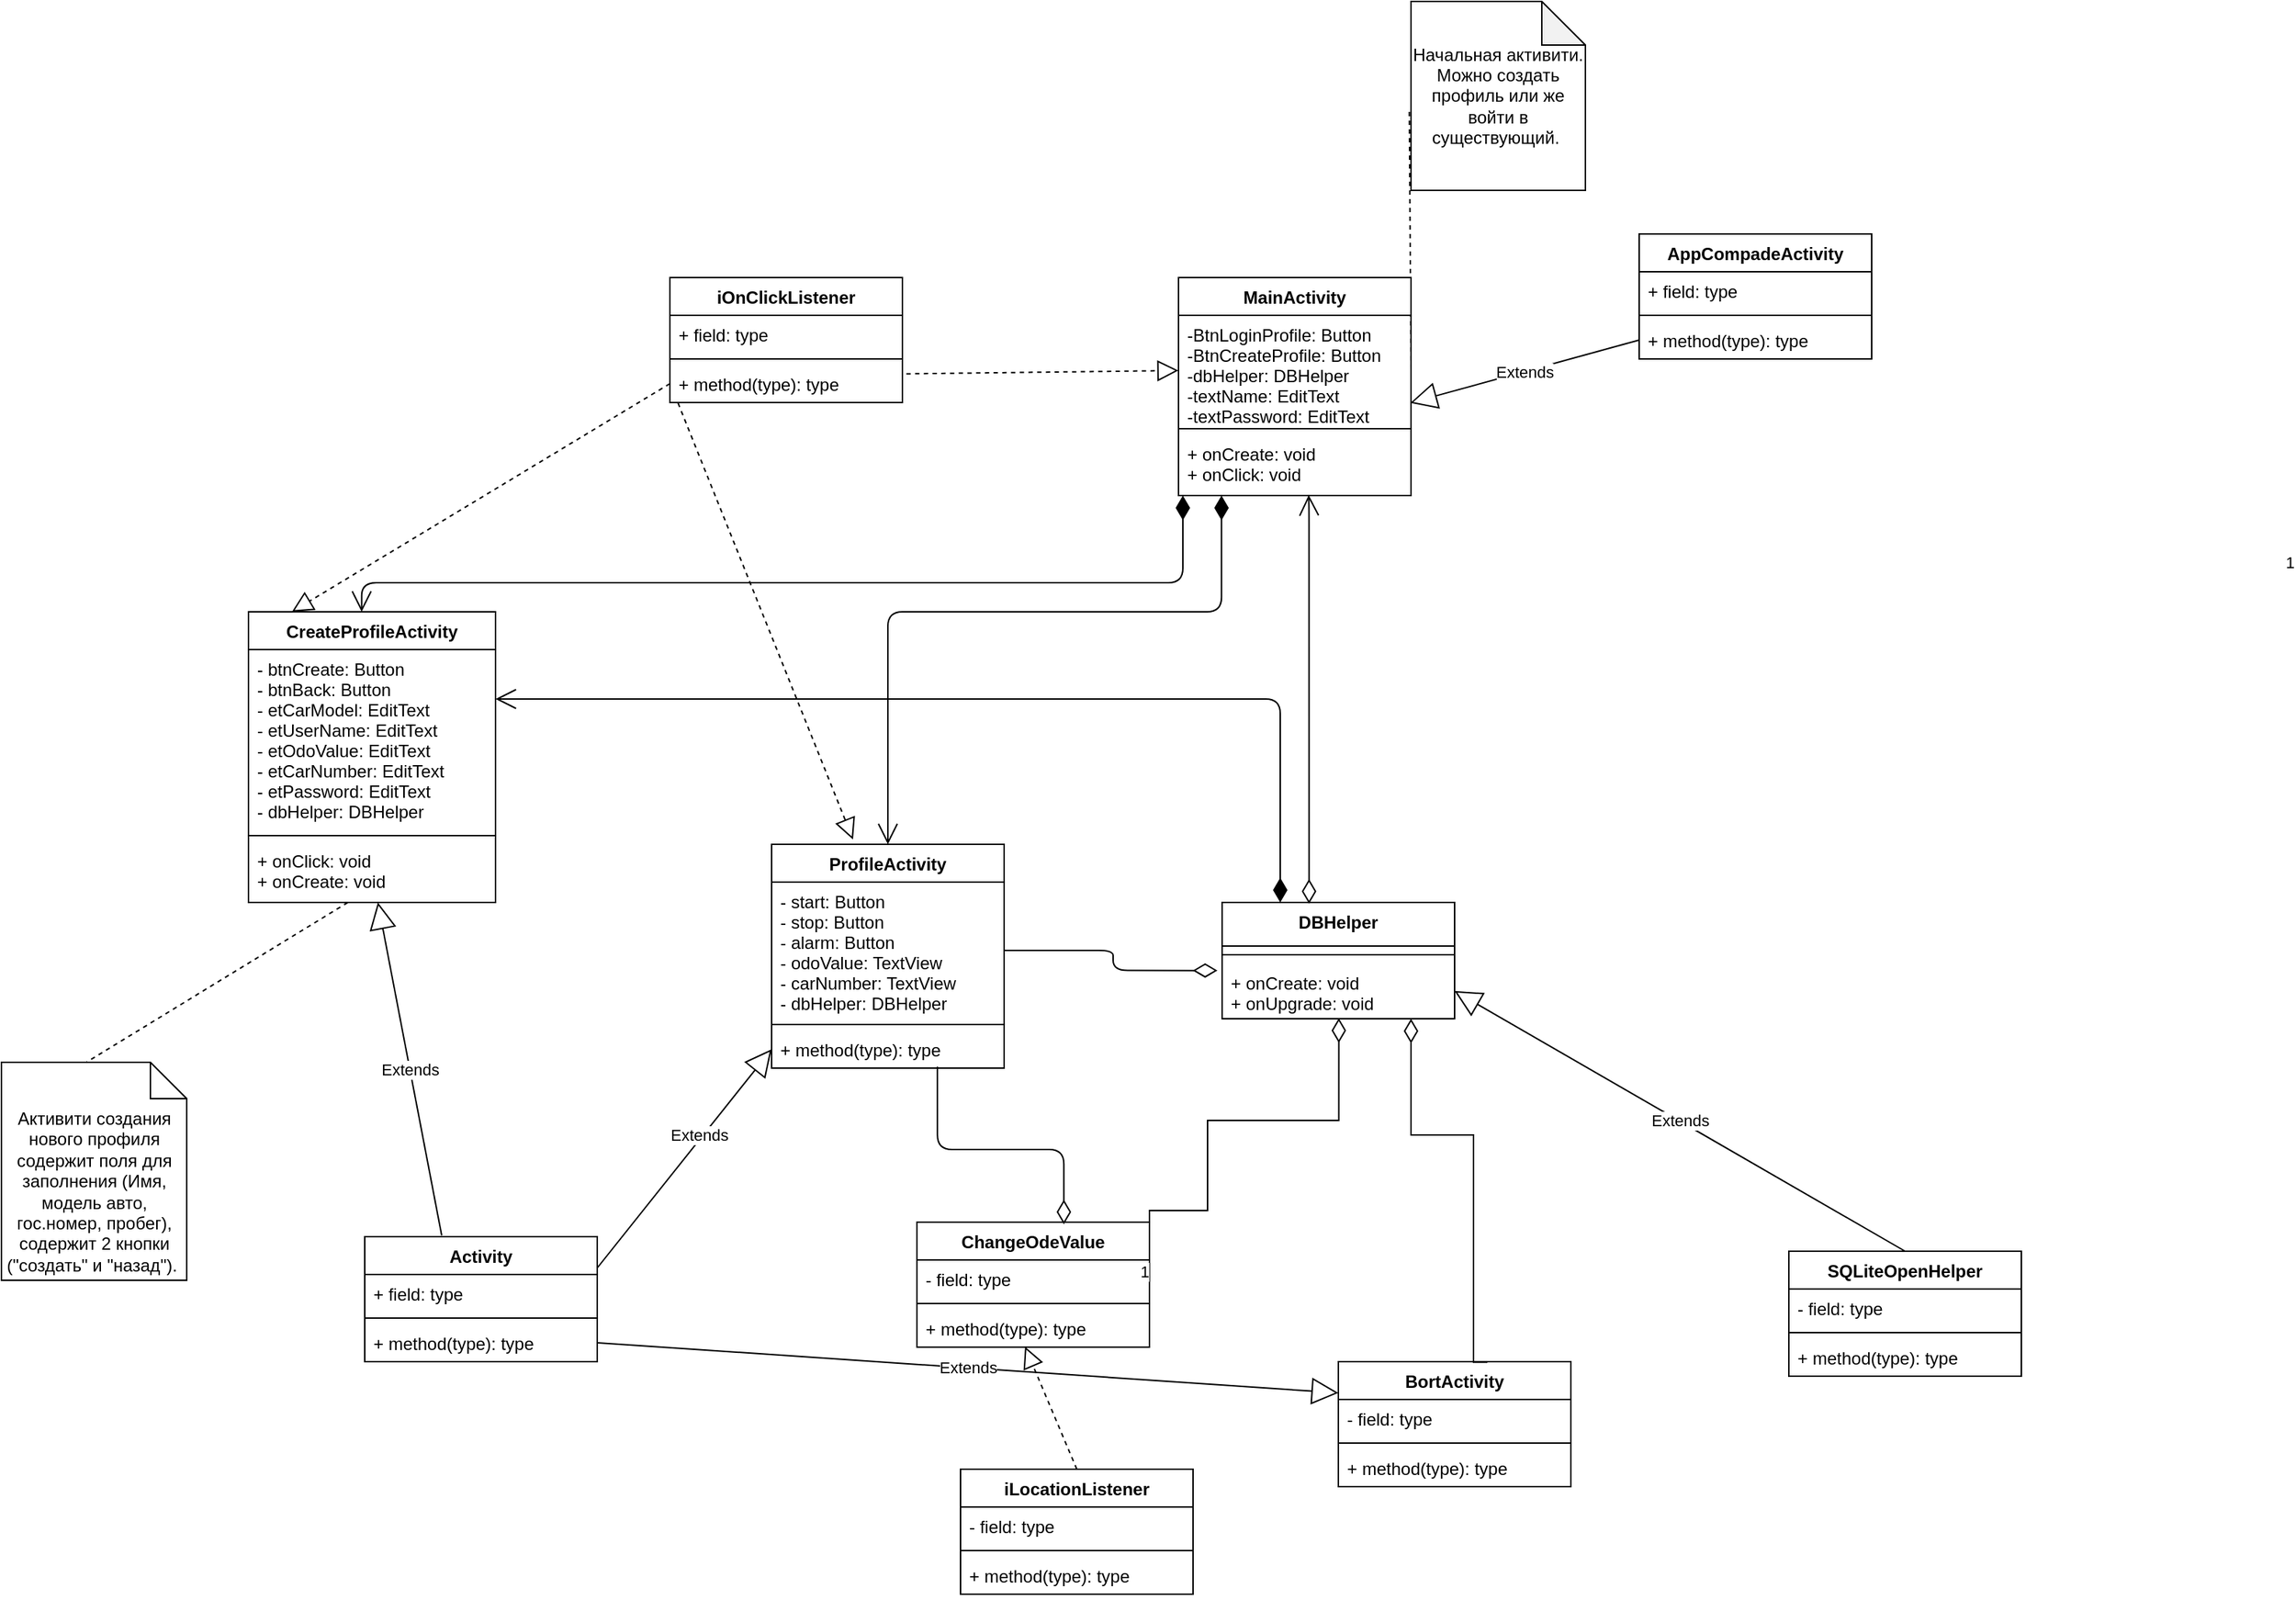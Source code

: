 <mxfile version="13.10.0" type="github">
  <diagram id="C5RBs43oDa-KdzZeNtuy" name="Page-1">
    <mxGraphModel dx="1848" dy="1736" grid="1" gridSize="10" guides="1" tooltips="1" connect="1" arrows="1" fold="1" page="1" pageScale="1" pageWidth="827" pageHeight="1169" math="0" shadow="0">
      <root>
        <mxCell id="WIyWlLk6GJQsqaUBKTNV-0" />
        <mxCell id="WIyWlLk6GJQsqaUBKTNV-1" parent="WIyWlLk6GJQsqaUBKTNV-0" />
        <mxCell id="MWLD1dHodhY7ivmaf8xJ-8" value="Начальная активити. Можно создать профиль или же войти в существующий.&amp;nbsp;" style="shape=note;whiteSpace=wrap;html=1;backgroundOutline=1;darkOpacity=0.05;" parent="WIyWlLk6GJQsqaUBKTNV-1" vertex="1">
          <mxGeometry x="510" y="-180" width="120" height="130" as="geometry" />
        </mxCell>
        <mxCell id="MWLD1dHodhY7ivmaf8xJ-9" value="" style="endArrow=none;dashed=1;html=1;exitX=1;exitY=0.5;exitDx=0;exitDy=0;entryX=-0.01;entryY=0.564;entryDx=0;entryDy=0;entryPerimeter=0;" parent="WIyWlLk6GJQsqaUBKTNV-1" source="gEvGJwE6Dd_fPejVoH91-1" target="MWLD1dHodhY7ivmaf8xJ-8" edge="1">
          <mxGeometry width="50" height="50" relative="1" as="geometry">
            <mxPoint x="494" y="169" as="sourcePoint" />
            <mxPoint x="560" y="122" as="targetPoint" />
          </mxGeometry>
        </mxCell>
        <mxCell id="MWLD1dHodhY7ivmaf8xJ-10" value="" style="endArrow=open;html=1;endSize=12;startArrow=diamondThin;startSize=14;startFill=1;edgeStyle=orthogonalEdgeStyle;align=left;verticalAlign=bottom;entryX=0.5;entryY=0;entryDx=0;entryDy=0;exitX=0.185;exitY=1.001;exitDx=0;exitDy=0;exitPerimeter=0;" parent="WIyWlLk6GJQsqaUBKTNV-1" target="MWLD1dHodhY7ivmaf8xJ-11" edge="1" source="gEvGJwE6Dd_fPejVoH91-3">
          <mxGeometry x="-1" y="3" relative="1" as="geometry">
            <mxPoint x="380" y="160" as="sourcePoint" />
            <mxPoint x="410" y="280" as="targetPoint" />
            <Array as="points">
              <mxPoint x="380" y="240" />
              <mxPoint x="150" y="240" />
            </Array>
          </mxGeometry>
        </mxCell>
        <mxCell id="MWLD1dHodhY7ivmaf8xJ-11" value="ProfileActivity" style="swimlane;fontStyle=1;align=center;verticalAlign=top;childLayout=stackLayout;horizontal=1;startSize=26;horizontalStack=0;resizeParent=1;resizeParentMax=0;resizeLast=0;collapsible=1;marginBottom=0;" parent="WIyWlLk6GJQsqaUBKTNV-1" vertex="1">
          <mxGeometry x="70" y="400" width="160" height="154" as="geometry" />
        </mxCell>
        <mxCell id="MWLD1dHodhY7ivmaf8xJ-12" value="- start: Button&#xa;- stop: Button&#xa;- alarm: Button&#xa;- odoValue: TextView&#xa;- carNumber: TextView&#xa;- dbHelper: DBHelper" style="text;strokeColor=none;fillColor=none;align=left;verticalAlign=top;spacingLeft=4;spacingRight=4;overflow=hidden;rotatable=0;points=[[0,0.5],[1,0.5]];portConstraint=eastwest;" parent="MWLD1dHodhY7ivmaf8xJ-11" vertex="1">
          <mxGeometry y="26" width="160" height="94" as="geometry" />
        </mxCell>
        <mxCell id="MWLD1dHodhY7ivmaf8xJ-13" value="" style="line;strokeWidth=1;fillColor=none;align=left;verticalAlign=middle;spacingTop=-1;spacingLeft=3;spacingRight=3;rotatable=0;labelPosition=right;points=[];portConstraint=eastwest;" parent="MWLD1dHodhY7ivmaf8xJ-11" vertex="1">
          <mxGeometry y="120" width="160" height="8" as="geometry" />
        </mxCell>
        <mxCell id="MWLD1dHodhY7ivmaf8xJ-14" value="+ method(type): type" style="text;strokeColor=none;fillColor=none;align=left;verticalAlign=top;spacingLeft=4;spacingRight=4;overflow=hidden;rotatable=0;points=[[0,0.5],[1,0.5]];portConstraint=eastwest;" parent="MWLD1dHodhY7ivmaf8xJ-11" vertex="1">
          <mxGeometry y="128" width="160" height="26" as="geometry" />
        </mxCell>
        <mxCell id="MWLD1dHodhY7ivmaf8xJ-15" value="CreateProfileActivity" style="swimlane;fontStyle=1;align=center;verticalAlign=top;childLayout=stackLayout;horizontal=1;startSize=26;horizontalStack=0;resizeParent=1;resizeParentMax=0;resizeLast=0;collapsible=1;marginBottom=0;" parent="WIyWlLk6GJQsqaUBKTNV-1" vertex="1">
          <mxGeometry x="-290" y="240" width="170" height="200" as="geometry" />
        </mxCell>
        <mxCell id="MWLD1dHodhY7ivmaf8xJ-16" value="- btnCreate: Button&#xa;- btnBack: Button&#xa;- etCarModel: EditText&#xa;- etUserName: EditText&#xa;- etOdoValue: EditText&#xa;- etCarNumber: EditText&#xa;- etPassword: EditText&#xa;- dbHelper: DBHelper" style="text;strokeColor=none;fillColor=none;align=left;verticalAlign=top;spacingLeft=4;spacingRight=4;overflow=hidden;rotatable=0;points=[[0,0.5],[1,0.5]];portConstraint=eastwest;" parent="MWLD1dHodhY7ivmaf8xJ-15" vertex="1">
          <mxGeometry y="26" width="170" height="124" as="geometry" />
        </mxCell>
        <mxCell id="MWLD1dHodhY7ivmaf8xJ-17" value="" style="line;strokeWidth=1;fillColor=none;align=left;verticalAlign=middle;spacingTop=-1;spacingLeft=3;spacingRight=3;rotatable=0;labelPosition=right;points=[];portConstraint=eastwest;" parent="MWLD1dHodhY7ivmaf8xJ-15" vertex="1">
          <mxGeometry y="150" width="170" height="8" as="geometry" />
        </mxCell>
        <mxCell id="MWLD1dHodhY7ivmaf8xJ-18" value="+ onClick: void&#xa;+ onCreate: void" style="text;strokeColor=none;fillColor=none;align=left;verticalAlign=top;spacingLeft=4;spacingRight=4;overflow=hidden;rotatable=0;points=[[0,0.5],[1,0.5]];portConstraint=eastwest;" parent="MWLD1dHodhY7ivmaf8xJ-15" vertex="1">
          <mxGeometry y="158" width="170" height="42" as="geometry" />
        </mxCell>
        <mxCell id="MWLD1dHodhY7ivmaf8xJ-19" value="" style="endArrow=open;html=1;endSize=12;startArrow=diamondThin;startSize=14;startFill=1;edgeStyle=orthogonalEdgeStyle;align=left;verticalAlign=bottom;entryX=0.458;entryY=0;entryDx=0;entryDy=0;entryPerimeter=0;" parent="WIyWlLk6GJQsqaUBKTNV-1" target="MWLD1dHodhY7ivmaf8xJ-15" edge="1" source="gEvGJwE6Dd_fPejVoH91-3">
          <mxGeometry x="-1" y="10" relative="1" as="geometry">
            <mxPoint x="300" y="150" as="sourcePoint" />
            <mxPoint x="620" y="280" as="targetPoint" />
            <Array as="points">
              <mxPoint x="353" y="220" />
              <mxPoint x="-212" y="220" />
            </Array>
            <mxPoint as="offset" />
          </mxGeometry>
        </mxCell>
        <mxCell id="gEvGJwE6Dd_fPejVoH91-0" value="MainActivity" style="swimlane;fontStyle=1;align=center;verticalAlign=top;childLayout=stackLayout;horizontal=1;startSize=26;horizontalStack=0;resizeParent=1;resizeParentMax=0;resizeLast=0;collapsible=1;marginBottom=0;" parent="WIyWlLk6GJQsqaUBKTNV-1" vertex="1">
          <mxGeometry x="350" y="10" width="160" height="150" as="geometry" />
        </mxCell>
        <mxCell id="gEvGJwE6Dd_fPejVoH91-1" value="-BtnLoginProfile: Button&#xa;-BtnCreateProfile: Button&#xa;-dbHelper: DBHelper&#xa;-textName: EditText&#xa;-textPassword: EditText&#xa;" style="text;strokeColor=none;fillColor=none;align=left;verticalAlign=top;spacingLeft=4;spacingRight=4;overflow=hidden;rotatable=0;points=[[0,0.5],[1,0.5]];portConstraint=eastwest;" parent="gEvGJwE6Dd_fPejVoH91-0" vertex="1">
          <mxGeometry y="26" width="160" height="74" as="geometry" />
        </mxCell>
        <mxCell id="gEvGJwE6Dd_fPejVoH91-2" value="" style="line;strokeWidth=1;fillColor=none;align=left;verticalAlign=middle;spacingTop=-1;spacingLeft=3;spacingRight=3;rotatable=0;labelPosition=right;points=[];portConstraint=eastwest;" parent="gEvGJwE6Dd_fPejVoH91-0" vertex="1">
          <mxGeometry y="100" width="160" height="8" as="geometry" />
        </mxCell>
        <mxCell id="gEvGJwE6Dd_fPejVoH91-3" value="+ onCreate: void&#xa;+ onClick: void" style="text;strokeColor=none;fillColor=none;align=left;verticalAlign=top;spacingLeft=4;spacingRight=4;overflow=hidden;rotatable=0;points=[[0,0.5],[1,0.5]];portConstraint=eastwest;" parent="gEvGJwE6Dd_fPejVoH91-0" vertex="1">
          <mxGeometry y="108" width="160" height="42" as="geometry" />
        </mxCell>
        <mxCell id="gEvGJwE6Dd_fPejVoH91-7" value="DBHelper" style="swimlane;fontStyle=1;align=center;verticalAlign=top;childLayout=stackLayout;horizontal=1;startSize=30;horizontalStack=0;resizeParent=1;resizeParentMax=0;resizeLast=0;collapsible=1;marginBottom=0;" parent="WIyWlLk6GJQsqaUBKTNV-1" vertex="1">
          <mxGeometry x="380" y="440" width="160" height="80" as="geometry" />
        </mxCell>
        <mxCell id="gEvGJwE6Dd_fPejVoH91-9" value="" style="line;strokeWidth=1;fillColor=none;align=left;verticalAlign=middle;spacingTop=-1;spacingLeft=3;spacingRight=3;rotatable=0;labelPosition=right;points=[];portConstraint=eastwest;" parent="gEvGJwE6Dd_fPejVoH91-7" vertex="1">
          <mxGeometry y="30" width="160" height="12" as="geometry" />
        </mxCell>
        <mxCell id="gEvGJwE6Dd_fPejVoH91-10" value="+ onCreate: void&#xa;+ onUpgrade: void" style="text;strokeColor=none;fillColor=none;align=left;verticalAlign=top;spacingLeft=4;spacingRight=4;overflow=hidden;rotatable=0;points=[[0,0.5],[1,0.5]];portConstraint=eastwest;" parent="gEvGJwE6Dd_fPejVoH91-7" vertex="1">
          <mxGeometry y="42" width="160" height="38" as="geometry" />
        </mxCell>
        <mxCell id="gEvGJwE6Dd_fPejVoH91-11" value="Активити создания нового профиля содержит поля для заполнения (Имя, модель авто, гос.номер, пробег), содержит 2 кнопки (&quot;создать&quot; и &quot;назад&quot;).&amp;nbsp;" style="shape=note2;boundedLbl=1;whiteSpace=wrap;html=1;size=25;verticalAlign=top;align=center;" parent="WIyWlLk6GJQsqaUBKTNV-1" vertex="1">
          <mxGeometry x="-460" y="550" width="127.5" height="150" as="geometry" />
        </mxCell>
        <mxCell id="gEvGJwE6Dd_fPejVoH91-12" value="" style="endArrow=none;dashed=1;html=1;entryX=0.458;entryY=0;entryDx=0;entryDy=0;entryPerimeter=0;exitX=0.402;exitY=1.001;exitDx=0;exitDy=0;exitPerimeter=0;" parent="WIyWlLk6GJQsqaUBKTNV-1" target="gEvGJwE6Dd_fPejVoH91-11" edge="1" source="MWLD1dHodhY7ivmaf8xJ-18">
          <mxGeometry width="50" height="50" relative="1" as="geometry">
            <mxPoint x="620" y="520" as="sourcePoint" />
            <mxPoint x="568.8" y="133.32" as="targetPoint" />
            <Array as="points" />
          </mxGeometry>
        </mxCell>
        <mxCell id="wjXd9ibWL331jb071DOq-7" value="1" style="endArrow=open;html=1;endSize=12;startArrow=diamondThin;startSize=14;startFill=0;edgeStyle=orthogonalEdgeStyle;align=left;verticalAlign=bottom;exitX=0.374;exitY=0.011;exitDx=0;exitDy=0;strokeWidth=1;exitPerimeter=0;editable=0;entryX=0.56;entryY=0.992;entryDx=0;entryDy=0;entryPerimeter=0;" edge="1" parent="WIyWlLk6GJQsqaUBKTNV-1" source="gEvGJwE6Dd_fPejVoH91-7" target="gEvGJwE6Dd_fPejVoH91-3">
          <mxGeometry x="0.613" y="-670" relative="1" as="geometry">
            <mxPoint x="220" y="230" as="sourcePoint" />
            <mxPoint x="500" y="210" as="targetPoint" />
            <Array as="points">
              <mxPoint x="440" y="170" />
            </Array>
            <mxPoint y="1" as="offset" />
          </mxGeometry>
        </mxCell>
        <mxCell id="wjXd9ibWL331jb071DOq-8" value="" style="endArrow=none;html=1;endSize=12;startArrow=diamondThin;startSize=14;startFill=0;edgeStyle=orthogonalEdgeStyle;align=left;verticalAlign=bottom;exitX=-0.02;exitY=0.127;exitDx=0;exitDy=0;entryX=1;entryY=0.5;entryDx=0;entryDy=0;strokeWidth=1;exitPerimeter=0;endFill=0;" edge="1" parent="WIyWlLk6GJQsqaUBKTNV-1" source="gEvGJwE6Dd_fPejVoH91-10" target="MWLD1dHodhY7ivmaf8xJ-12">
          <mxGeometry x="-1" y="-183" relative="1" as="geometry">
            <mxPoint x="420" y="290" as="sourcePoint" />
            <mxPoint x="420" y="210" as="targetPoint" />
            <mxPoint x="153" y="83" as="offset" />
          </mxGeometry>
        </mxCell>
        <mxCell id="wjXd9ibWL331jb071DOq-9" value="" style="endArrow=open;html=1;endSize=12;startArrow=diamondThin;startSize=14;startFill=1;edgeStyle=orthogonalEdgeStyle;align=left;verticalAlign=bottom;exitX=0.25;exitY=0;exitDx=0;exitDy=0;strokeWidth=1;" edge="1" parent="WIyWlLk6GJQsqaUBKTNV-1" source="gEvGJwE6Dd_fPejVoH91-7">
          <mxGeometry x="-1" y="3" relative="1" as="geometry">
            <mxPoint x="430" y="300" as="sourcePoint" />
            <mxPoint x="-120" y="300" as="targetPoint" />
            <Array as="points">
              <mxPoint x="420" y="300" />
            </Array>
          </mxGeometry>
        </mxCell>
        <mxCell id="wjXd9ibWL331jb071DOq-11" value="ChangeOdeValue" style="swimlane;fontStyle=1;align=center;verticalAlign=top;childLayout=stackLayout;horizontal=1;startSize=26;horizontalStack=0;resizeParent=1;resizeParentMax=0;resizeLast=0;collapsible=1;marginBottom=0;" vertex="1" parent="WIyWlLk6GJQsqaUBKTNV-1">
          <mxGeometry x="170" y="660" width="160" height="86" as="geometry" />
        </mxCell>
        <mxCell id="wjXd9ibWL331jb071DOq-12" value="- field: type" style="text;strokeColor=none;fillColor=none;align=left;verticalAlign=top;spacingLeft=4;spacingRight=4;overflow=hidden;rotatable=0;points=[[0,0.5],[1,0.5]];portConstraint=eastwest;" vertex="1" parent="wjXd9ibWL331jb071DOq-11">
          <mxGeometry y="26" width="160" height="26" as="geometry" />
        </mxCell>
        <mxCell id="wjXd9ibWL331jb071DOq-13" value="" style="line;strokeWidth=1;fillColor=none;align=left;verticalAlign=middle;spacingTop=-1;spacingLeft=3;spacingRight=3;rotatable=0;labelPosition=right;points=[];portConstraint=eastwest;" vertex="1" parent="wjXd9ibWL331jb071DOq-11">
          <mxGeometry y="52" width="160" height="8" as="geometry" />
        </mxCell>
        <mxCell id="wjXd9ibWL331jb071DOq-14" value="+ method(type): type" style="text;strokeColor=none;fillColor=none;align=left;verticalAlign=top;spacingLeft=4;spacingRight=4;overflow=hidden;rotatable=0;points=[[0,0.5],[1,0.5]];portConstraint=eastwest;" vertex="1" parent="wjXd9ibWL331jb071DOq-11">
          <mxGeometry y="60" width="160" height="26" as="geometry" />
        </mxCell>
        <mxCell id="wjXd9ibWL331jb071DOq-15" value="" style="endArrow=none;html=1;endSize=12;startArrow=diamondThin;startSize=14;startFill=0;edgeStyle=orthogonalEdgeStyle;strokeWidth=1;entryX=1;entryY=0.25;entryDx=0;entryDy=0;endFill=0;exitX=0.502;exitY=0.991;exitDx=0;exitDy=0;exitPerimeter=0;rounded=0;" edge="1" parent="WIyWlLk6GJQsqaUBKTNV-1" source="gEvGJwE6Dd_fPejVoH91-10" target="wjXd9ibWL331jb071DOq-11">
          <mxGeometry relative="1" as="geometry">
            <mxPoint x="360" y="570" as="sourcePoint" />
            <mxPoint x="520" y="570" as="targetPoint" />
            <Array as="points">
              <mxPoint x="460" y="590" />
              <mxPoint x="370" y="590" />
              <mxPoint x="370" y="652" />
            </Array>
          </mxGeometry>
        </mxCell>
        <mxCell id="wjXd9ibWL331jb071DOq-17" value="1" style="edgeLabel;resizable=0;html=1;align=right;verticalAlign=top;" connectable="0" vertex="1" parent="wjXd9ibWL331jb071DOq-15">
          <mxGeometry x="1" relative="1" as="geometry" />
        </mxCell>
        <mxCell id="wjXd9ibWL331jb071DOq-18" value="" style="endArrow=none;html=1;endSize=12;startArrow=diamondThin;startSize=14;startFill=0;edgeStyle=orthogonalEdgeStyle;strokeWidth=1;entryX=0.713;entryY=0.962;entryDx=0;entryDy=0;exitX=0.632;exitY=0.017;exitDx=0;exitDy=0;exitPerimeter=0;endFill=0;entryPerimeter=0;rounded=1;" edge="1" parent="WIyWlLk6GJQsqaUBKTNV-1" source="wjXd9ibWL331jb071DOq-11" target="MWLD1dHodhY7ivmaf8xJ-14">
          <mxGeometry relative="1" as="geometry">
            <mxPoint x="518.16" y="529.908" as="sourcePoint" />
            <mxPoint x="370" y="661.5" as="targetPoint" />
            <Array as="points">
              <mxPoint x="271" y="610" />
              <mxPoint x="184" y="610" />
            </Array>
          </mxGeometry>
        </mxCell>
        <mxCell id="wjXd9ibWL331jb071DOq-20" value="BortActivity" style="swimlane;fontStyle=1;align=center;verticalAlign=top;childLayout=stackLayout;horizontal=1;startSize=26;horizontalStack=0;resizeParent=1;resizeParentMax=0;resizeLast=0;collapsible=1;marginBottom=0;" vertex="1" parent="WIyWlLk6GJQsqaUBKTNV-1">
          <mxGeometry x="460" y="756" width="160" height="86" as="geometry" />
        </mxCell>
        <mxCell id="wjXd9ibWL331jb071DOq-21" value="- field: type" style="text;strokeColor=none;fillColor=none;align=left;verticalAlign=top;spacingLeft=4;spacingRight=4;overflow=hidden;rotatable=0;points=[[0,0.5],[1,0.5]];portConstraint=eastwest;" vertex="1" parent="wjXd9ibWL331jb071DOq-20">
          <mxGeometry y="26" width="160" height="26" as="geometry" />
        </mxCell>
        <mxCell id="wjXd9ibWL331jb071DOq-22" value="" style="line;strokeWidth=1;fillColor=none;align=left;verticalAlign=middle;spacingTop=-1;spacingLeft=3;spacingRight=3;rotatable=0;labelPosition=right;points=[];portConstraint=eastwest;" vertex="1" parent="wjXd9ibWL331jb071DOq-20">
          <mxGeometry y="52" width="160" height="8" as="geometry" />
        </mxCell>
        <mxCell id="wjXd9ibWL331jb071DOq-23" value="+ method(type): type" style="text;strokeColor=none;fillColor=none;align=left;verticalAlign=top;spacingLeft=4;spacingRight=4;overflow=hidden;rotatable=0;points=[[0,0.5],[1,0.5]];portConstraint=eastwest;" vertex="1" parent="wjXd9ibWL331jb071DOq-20">
          <mxGeometry y="60" width="160" height="26" as="geometry" />
        </mxCell>
        <mxCell id="wjXd9ibWL331jb071DOq-24" value="" style="endArrow=none;html=1;endSize=12;startArrow=diamondThin;startSize=14;startFill=0;edgeStyle=orthogonalEdgeStyle;strokeWidth=1;entryX=0.641;entryY=0.005;entryDx=0;entryDy=0;endFill=0;entryPerimeter=0;rounded=0;" edge="1" parent="WIyWlLk6GJQsqaUBKTNV-1" source="gEvGJwE6Dd_fPejVoH91-10" target="wjXd9ibWL331jb071DOq-20">
          <mxGeometry relative="1" as="geometry">
            <mxPoint x="510" y="522" as="sourcePoint" />
            <mxPoint x="370" y="661.5" as="targetPoint" />
            <Array as="points">
              <mxPoint x="510" y="600" />
              <mxPoint x="553" y="600" />
            </Array>
          </mxGeometry>
        </mxCell>
        <mxCell id="wjXd9ibWL331jb071DOq-26" value="Activity" style="swimlane;fontStyle=1;align=center;verticalAlign=top;childLayout=stackLayout;horizontal=1;startSize=26;horizontalStack=0;resizeParent=1;resizeParentMax=0;resizeLast=0;collapsible=1;marginBottom=0;" vertex="1" parent="WIyWlLk6GJQsqaUBKTNV-1">
          <mxGeometry x="-210" y="670" width="160" height="86" as="geometry" />
        </mxCell>
        <mxCell id="wjXd9ibWL331jb071DOq-27" value="+ field: type" style="text;strokeColor=none;fillColor=none;align=left;verticalAlign=top;spacingLeft=4;spacingRight=4;overflow=hidden;rotatable=0;points=[[0,0.5],[1,0.5]];portConstraint=eastwest;" vertex="1" parent="wjXd9ibWL331jb071DOq-26">
          <mxGeometry y="26" width="160" height="26" as="geometry" />
        </mxCell>
        <mxCell id="wjXd9ibWL331jb071DOq-28" value="" style="line;strokeWidth=1;fillColor=none;align=left;verticalAlign=middle;spacingTop=-1;spacingLeft=3;spacingRight=3;rotatable=0;labelPosition=right;points=[];portConstraint=eastwest;" vertex="1" parent="wjXd9ibWL331jb071DOq-26">
          <mxGeometry y="52" width="160" height="8" as="geometry" />
        </mxCell>
        <mxCell id="wjXd9ibWL331jb071DOq-29" value="+ method(type): type" style="text;strokeColor=none;fillColor=none;align=left;verticalAlign=top;spacingLeft=4;spacingRight=4;overflow=hidden;rotatable=0;points=[[0,0.5],[1,0.5]];portConstraint=eastwest;" vertex="1" parent="wjXd9ibWL331jb071DOq-26">
          <mxGeometry y="60" width="160" height="26" as="geometry" />
        </mxCell>
        <mxCell id="wjXd9ibWL331jb071DOq-30" value="Extends" style="endArrow=block;endSize=16;endFill=0;html=1;exitX=0.331;exitY=-0.01;exitDx=0;exitDy=0;exitPerimeter=0;" edge="1" parent="WIyWlLk6GJQsqaUBKTNV-1" source="wjXd9ibWL331jb071DOq-26" target="MWLD1dHodhY7ivmaf8xJ-18">
          <mxGeometry width="160" relative="1" as="geometry">
            <mxPoint x="-970" y="396" as="sourcePoint" />
            <mxPoint x="-826.124" y="280" as="targetPoint" />
          </mxGeometry>
        </mxCell>
        <mxCell id="wjXd9ibWL331jb071DOq-31" value="Extends" style="endArrow=block;endSize=16;endFill=0;html=1;entryX=0;entryY=0.5;entryDx=0;entryDy=0;rounded=0;exitX=1;exitY=0.25;exitDx=0;exitDy=0;" edge="1" parent="WIyWlLk6GJQsqaUBKTNV-1" source="wjXd9ibWL331jb071DOq-26" target="MWLD1dHodhY7ivmaf8xJ-14">
          <mxGeometry x="0.195" y="2" width="160" relative="1" as="geometry">
            <mxPoint x="970" y="40" as="sourcePoint" />
            <mxPoint x="947.5" y="340" as="targetPoint" />
            <Array as="points" />
            <mxPoint as="offset" />
          </mxGeometry>
        </mxCell>
        <mxCell id="wjXd9ibWL331jb071DOq-32" value="AppCompadeActivity" style="swimlane;fontStyle=1;align=center;verticalAlign=top;childLayout=stackLayout;horizontal=1;startSize=26;horizontalStack=0;resizeParent=1;resizeParentMax=0;resizeLast=0;collapsible=1;marginBottom=0;" vertex="1" parent="WIyWlLk6GJQsqaUBKTNV-1">
          <mxGeometry x="667" y="-20" width="160" height="86" as="geometry" />
        </mxCell>
        <mxCell id="wjXd9ibWL331jb071DOq-33" value="+ field: type" style="text;strokeColor=none;fillColor=none;align=left;verticalAlign=top;spacingLeft=4;spacingRight=4;overflow=hidden;rotatable=0;points=[[0,0.5],[1,0.5]];portConstraint=eastwest;" vertex="1" parent="wjXd9ibWL331jb071DOq-32">
          <mxGeometry y="26" width="160" height="26" as="geometry" />
        </mxCell>
        <mxCell id="wjXd9ibWL331jb071DOq-34" value="" style="line;strokeWidth=1;fillColor=none;align=left;verticalAlign=middle;spacingTop=-1;spacingLeft=3;spacingRight=3;rotatable=0;labelPosition=right;points=[];portConstraint=eastwest;" vertex="1" parent="wjXd9ibWL331jb071DOq-32">
          <mxGeometry y="52" width="160" height="8" as="geometry" />
        </mxCell>
        <mxCell id="wjXd9ibWL331jb071DOq-35" value="+ method(type): type" style="text;strokeColor=none;fillColor=none;align=left;verticalAlign=top;spacingLeft=4;spacingRight=4;overflow=hidden;rotatable=0;points=[[0,0.5],[1,0.5]];portConstraint=eastwest;" vertex="1" parent="wjXd9ibWL331jb071DOq-32">
          <mxGeometry y="60" width="160" height="26" as="geometry" />
        </mxCell>
        <mxCell id="wjXd9ibWL331jb071DOq-36" value="Extends" style="endArrow=block;endSize=16;endFill=0;html=1;exitX=0;exitY=0.5;exitDx=0;exitDy=0;entryX=0.997;entryY=0.814;entryDx=0;entryDy=0;entryPerimeter=0;" edge="1" parent="WIyWlLk6GJQsqaUBKTNV-1" source="wjXd9ibWL331jb071DOq-35" target="gEvGJwE6Dd_fPejVoH91-1">
          <mxGeometry width="160" relative="1" as="geometry">
            <mxPoint x="949.793" y="196" as="sourcePoint" />
            <mxPoint x="947.5" y="340" as="targetPoint" />
          </mxGeometry>
        </mxCell>
        <mxCell id="wjXd9ibWL331jb071DOq-38" value="iOnClickListener" style="swimlane;fontStyle=1;align=center;verticalAlign=top;childLayout=stackLayout;horizontal=1;startSize=26;horizontalStack=0;resizeParent=1;resizeParentMax=0;resizeLast=0;collapsible=1;marginBottom=0;" vertex="1" parent="WIyWlLk6GJQsqaUBKTNV-1">
          <mxGeometry y="10" width="160" height="86" as="geometry" />
        </mxCell>
        <mxCell id="wjXd9ibWL331jb071DOq-39" value="+ field: type" style="text;strokeColor=none;fillColor=none;align=left;verticalAlign=top;spacingLeft=4;spacingRight=4;overflow=hidden;rotatable=0;points=[[0,0.5],[1,0.5]];portConstraint=eastwest;" vertex="1" parent="wjXd9ibWL331jb071DOq-38">
          <mxGeometry y="26" width="160" height="26" as="geometry" />
        </mxCell>
        <mxCell id="wjXd9ibWL331jb071DOq-40" value="" style="line;strokeWidth=1;fillColor=none;align=left;verticalAlign=middle;spacingTop=-1;spacingLeft=3;spacingRight=3;rotatable=0;labelPosition=right;points=[];portConstraint=eastwest;" vertex="1" parent="wjXd9ibWL331jb071DOq-38">
          <mxGeometry y="52" width="160" height="8" as="geometry" />
        </mxCell>
        <mxCell id="wjXd9ibWL331jb071DOq-41" value="+ method(type): type" style="text;strokeColor=none;fillColor=none;align=left;verticalAlign=top;spacingLeft=4;spacingRight=4;overflow=hidden;rotatable=0;points=[[0,0.5],[1,0.5]];portConstraint=eastwest;" vertex="1" parent="wjXd9ibWL331jb071DOq-38">
          <mxGeometry y="60" width="160" height="26" as="geometry" />
        </mxCell>
        <mxCell id="wjXd9ibWL331jb071DOq-42" value="" style="endArrow=block;dashed=1;endFill=0;endSize=12;html=1;strokeWidth=1;exitX=1.017;exitY=0.24;exitDx=0;exitDy=0;exitPerimeter=0;" edge="1" parent="WIyWlLk6GJQsqaUBKTNV-1" source="wjXd9ibWL331jb071DOq-41" target="gEvGJwE6Dd_fPejVoH91-1">
          <mxGeometry width="160" relative="1" as="geometry">
            <mxPoint x="180" y="120" as="sourcePoint" />
            <mxPoint x="340" y="120" as="targetPoint" />
          </mxGeometry>
        </mxCell>
        <mxCell id="wjXd9ibWL331jb071DOq-43" value="" style="endArrow=block;dashed=1;endFill=0;endSize=12;html=1;strokeWidth=1;entryX=0.35;entryY=-0.022;entryDx=0;entryDy=0;entryPerimeter=0;exitX=0.035;exitY=1.013;exitDx=0;exitDy=0;exitPerimeter=0;" edge="1" parent="WIyWlLk6GJQsqaUBKTNV-1" source="wjXd9ibWL331jb071DOq-41" target="MWLD1dHodhY7ivmaf8xJ-11">
          <mxGeometry width="160" relative="1" as="geometry">
            <mxPoint x="126" y="130" as="sourcePoint" />
            <mxPoint x="360" y="115.217" as="targetPoint" />
          </mxGeometry>
        </mxCell>
        <mxCell id="wjXd9ibWL331jb071DOq-44" value="" style="endArrow=block;dashed=1;endFill=0;endSize=12;html=1;strokeWidth=1;exitX=0;exitY=0.5;exitDx=0;exitDy=0;entryX=0.176;entryY=0;entryDx=0;entryDy=0;entryPerimeter=0;" edge="1" parent="WIyWlLk6GJQsqaUBKTNV-1" source="wjXd9ibWL331jb071DOq-41" target="MWLD1dHodhY7ivmaf8xJ-15">
          <mxGeometry width="160" relative="1" as="geometry">
            <mxPoint x="302.72" y="126.24" as="sourcePoint" />
            <mxPoint x="370" y="125.217" as="targetPoint" />
          </mxGeometry>
        </mxCell>
        <mxCell id="wjXd9ibWL331jb071DOq-45" value="SQLiteOpenHelper" style="swimlane;fontStyle=1;align=center;verticalAlign=top;childLayout=stackLayout;horizontal=1;startSize=26;horizontalStack=0;resizeParent=1;resizeParentMax=0;resizeLast=0;collapsible=1;marginBottom=0;" vertex="1" parent="WIyWlLk6GJQsqaUBKTNV-1">
          <mxGeometry x="770" y="680" width="160" height="86" as="geometry" />
        </mxCell>
        <mxCell id="wjXd9ibWL331jb071DOq-46" value="- field: type" style="text;strokeColor=none;fillColor=none;align=left;verticalAlign=top;spacingLeft=4;spacingRight=4;overflow=hidden;rotatable=0;points=[[0,0.5],[1,0.5]];portConstraint=eastwest;" vertex="1" parent="wjXd9ibWL331jb071DOq-45">
          <mxGeometry y="26" width="160" height="26" as="geometry" />
        </mxCell>
        <mxCell id="wjXd9ibWL331jb071DOq-47" value="" style="line;strokeWidth=1;fillColor=none;align=left;verticalAlign=middle;spacingTop=-1;spacingLeft=3;spacingRight=3;rotatable=0;labelPosition=right;points=[];portConstraint=eastwest;" vertex="1" parent="wjXd9ibWL331jb071DOq-45">
          <mxGeometry y="52" width="160" height="8" as="geometry" />
        </mxCell>
        <mxCell id="wjXd9ibWL331jb071DOq-48" value="+ method(type): type" style="text;strokeColor=none;fillColor=none;align=left;verticalAlign=top;spacingLeft=4;spacingRight=4;overflow=hidden;rotatable=0;points=[[0,0.5],[1,0.5]];portConstraint=eastwest;" vertex="1" parent="wjXd9ibWL331jb071DOq-45">
          <mxGeometry y="60" width="160" height="26" as="geometry" />
        </mxCell>
        <mxCell id="wjXd9ibWL331jb071DOq-49" value="Extends" style="endArrow=block;endSize=16;endFill=0;html=1;entryX=1;entryY=0.5;entryDx=0;entryDy=0;exitX=0.5;exitY=0;exitDx=0;exitDy=0;" edge="1" parent="WIyWlLk6GJQsqaUBKTNV-1" source="wjXd9ibWL331jb071DOq-45" target="gEvGJwE6Dd_fPejVoH91-10">
          <mxGeometry width="160" relative="1" as="geometry">
            <mxPoint x="949.793" y="196" as="sourcePoint" />
            <mxPoint x="947.5" y="340" as="targetPoint" />
          </mxGeometry>
        </mxCell>
        <mxCell id="wjXd9ibWL331jb071DOq-55" value="iLocationListener" style="swimlane;fontStyle=1;align=center;verticalAlign=top;childLayout=stackLayout;horizontal=1;startSize=26;horizontalStack=0;resizeParent=1;resizeParentMax=0;resizeLast=0;collapsible=1;marginBottom=0;" vertex="1" parent="WIyWlLk6GJQsqaUBKTNV-1">
          <mxGeometry x="200" y="830" width="160" height="86" as="geometry" />
        </mxCell>
        <mxCell id="wjXd9ibWL331jb071DOq-56" value="- field: type" style="text;strokeColor=none;fillColor=none;align=left;verticalAlign=top;spacingLeft=4;spacingRight=4;overflow=hidden;rotatable=0;points=[[0,0.5],[1,0.5]];portConstraint=eastwest;" vertex="1" parent="wjXd9ibWL331jb071DOq-55">
          <mxGeometry y="26" width="160" height="26" as="geometry" />
        </mxCell>
        <mxCell id="wjXd9ibWL331jb071DOq-57" value="" style="line;strokeWidth=1;fillColor=none;align=left;verticalAlign=middle;spacingTop=-1;spacingLeft=3;spacingRight=3;rotatable=0;labelPosition=right;points=[];portConstraint=eastwest;" vertex="1" parent="wjXd9ibWL331jb071DOq-55">
          <mxGeometry y="52" width="160" height="8" as="geometry" />
        </mxCell>
        <mxCell id="wjXd9ibWL331jb071DOq-58" value="+ method(type): type" style="text;strokeColor=none;fillColor=none;align=left;verticalAlign=top;spacingLeft=4;spacingRight=4;overflow=hidden;rotatable=0;points=[[0,0.5],[1,0.5]];portConstraint=eastwest;" vertex="1" parent="wjXd9ibWL331jb071DOq-55">
          <mxGeometry y="60" width="160" height="26" as="geometry" />
        </mxCell>
        <mxCell id="wjXd9ibWL331jb071DOq-59" value="" style="endArrow=block;dashed=1;endFill=0;endSize=12;html=1;strokeWidth=1;exitX=0.5;exitY=0;exitDx=0;exitDy=0;entryX=0.465;entryY=0.991;entryDx=0;entryDy=0;entryPerimeter=0;" edge="1" parent="WIyWlLk6GJQsqaUBKTNV-1" source="wjXd9ibWL331jb071DOq-55" target="wjXd9ibWL331jb071DOq-14">
          <mxGeometry width="160" relative="1" as="geometry">
            <mxPoint x="172.72" y="86.24" as="sourcePoint" />
            <mxPoint x="360" y="105.691" as="targetPoint" />
          </mxGeometry>
        </mxCell>
        <mxCell id="wjXd9ibWL331jb071DOq-60" value="Extends" style="endArrow=block;endSize=16;endFill=0;html=1;entryX=0;entryY=0.25;entryDx=0;entryDy=0;exitX=1;exitY=0.5;exitDx=0;exitDy=0;" edge="1" parent="WIyWlLk6GJQsqaUBKTNV-1" source="wjXd9ibWL331jb071DOq-29" target="wjXd9ibWL331jb071DOq-20">
          <mxGeometry width="160" relative="1" as="geometry">
            <mxPoint x="860.0" y="690" as="sourcePoint" />
            <mxPoint x="550" y="507" as="targetPoint" />
          </mxGeometry>
        </mxCell>
      </root>
    </mxGraphModel>
  </diagram>
</mxfile>
